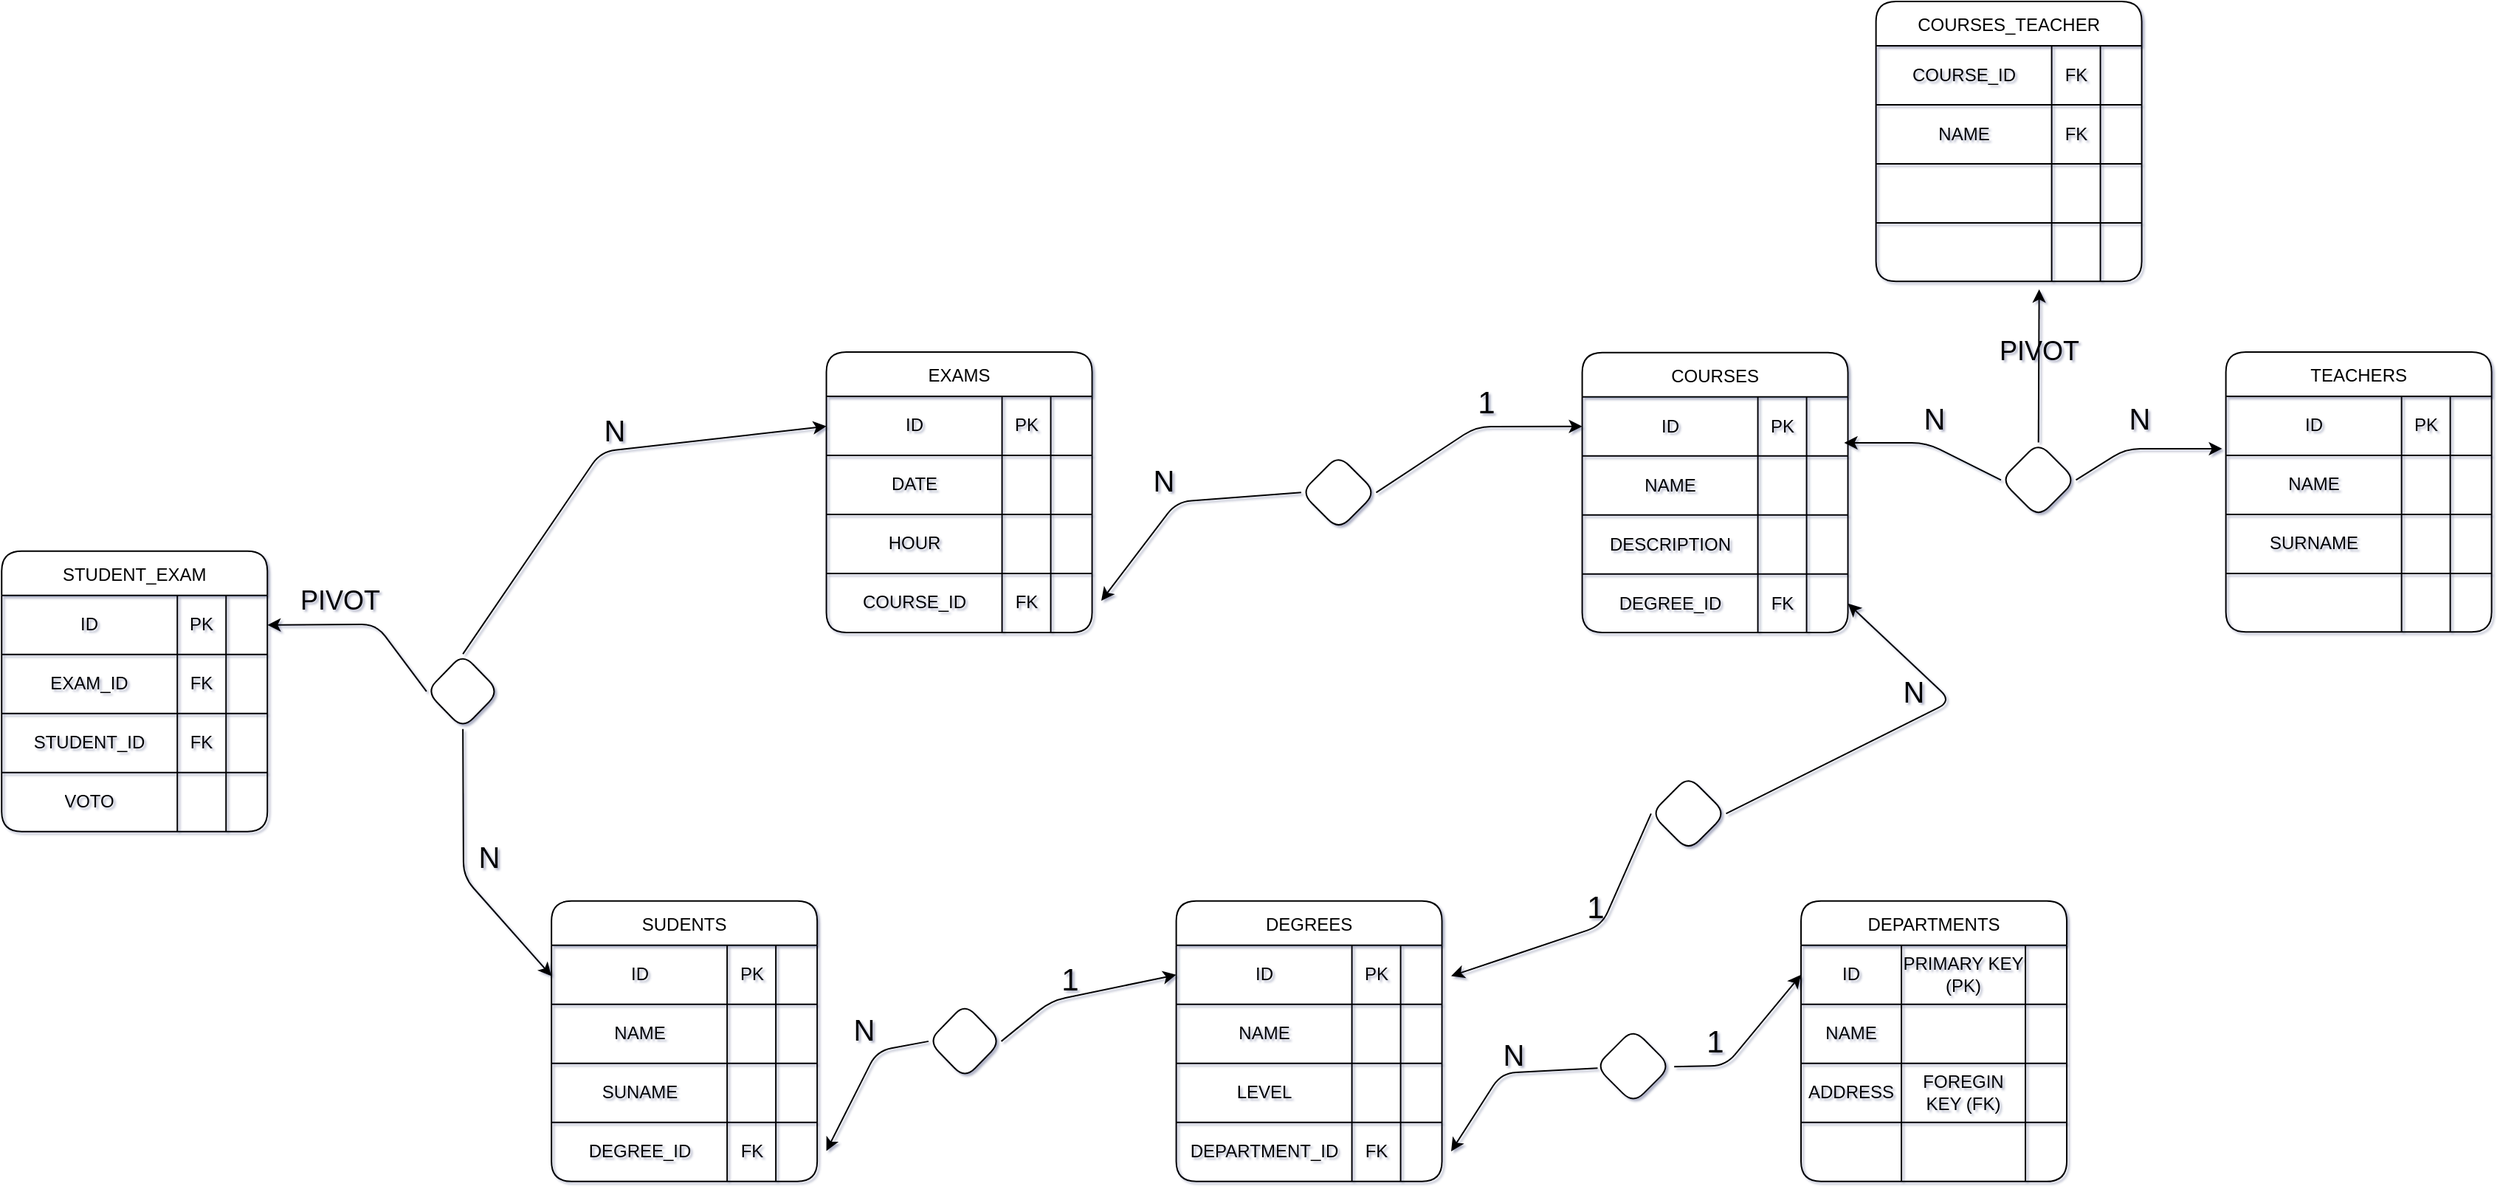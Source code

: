 <mxfile>
    <diagram id="EpVtlYnKT74VE2CtxGzw" name="Page-1">
        <mxGraphModel dx="2097" dy="1429" grid="1" gridSize="16.929" guides="1" tooltips="1" connect="1" arrows="1" fold="1" page="0" pageScale="1" pageWidth="850" pageHeight="1400" background="light-dark(#FFFFFF,#262626)" math="0" shadow="1">
            <root>
                <mxCell id="0"/>
                <mxCell id="1" parent="0"/>
                <mxCell id="SBSoF6bXVTBr57w4kWOO-189" value="DEPARTMENTS" style="shape=table;startSize=30;container=1;collapsible=0;childLayout=tableLayout;strokeColor=light-dark(#000000,#F7F7FF);rounded=1;" parent="1" vertex="1">
                    <mxGeometry x="711.022" y="135.433" width="180" height="190" as="geometry"/>
                </mxCell>
                <mxCell id="SBSoF6bXVTBr57w4kWOO-190" value="" style="shape=tableRow;horizontal=0;startSize=0;swimlaneHead=0;swimlaneBody=0;strokeColor=inherit;top=0;left=0;bottom=0;right=0;collapsible=0;dropTarget=0;fillColor=none;points=[[0,0.5],[1,0.5]];portConstraint=eastwest;rounded=1;" parent="SBSoF6bXVTBr57w4kWOO-189" vertex="1">
                    <mxGeometry y="30" width="180" height="40" as="geometry"/>
                </mxCell>
                <mxCell id="SBSoF6bXVTBr57w4kWOO-191" value="ID" style="shape=partialRectangle;html=1;whiteSpace=wrap;connectable=0;strokeColor=inherit;overflow=hidden;fillColor=none;top=0;left=0;bottom=0;right=0;pointerEvents=1;rounded=1;" parent="SBSoF6bXVTBr57w4kWOO-190" vertex="1">
                    <mxGeometry width="68" height="40" as="geometry">
                        <mxRectangle width="68" height="40" as="alternateBounds"/>
                    </mxGeometry>
                </mxCell>
                <mxCell id="SBSoF6bXVTBr57w4kWOO-192" value="PRIMARY KEY (PK)" style="shape=partialRectangle;html=1;whiteSpace=wrap;connectable=0;strokeColor=inherit;overflow=hidden;fillColor=none;top=0;left=0;bottom=0;right=0;pointerEvents=1;rounded=1;" parent="SBSoF6bXVTBr57w4kWOO-190" vertex="1">
                    <mxGeometry x="68" width="84" height="40" as="geometry">
                        <mxRectangle width="84" height="40" as="alternateBounds"/>
                    </mxGeometry>
                </mxCell>
                <mxCell id="SBSoF6bXVTBr57w4kWOO-193" value="" style="shape=partialRectangle;html=1;whiteSpace=wrap;connectable=0;strokeColor=inherit;overflow=hidden;fillColor=none;top=0;left=0;bottom=0;right=0;pointerEvents=1;rounded=1;" parent="SBSoF6bXVTBr57w4kWOO-190" vertex="1">
                    <mxGeometry x="152" width="28" height="40" as="geometry">
                        <mxRectangle width="28" height="40" as="alternateBounds"/>
                    </mxGeometry>
                </mxCell>
                <mxCell id="SBSoF6bXVTBr57w4kWOO-194" value="" style="shape=tableRow;horizontal=0;startSize=0;swimlaneHead=0;swimlaneBody=0;strokeColor=inherit;top=0;left=0;bottom=0;right=0;collapsible=0;dropTarget=0;fillColor=none;points=[[0,0.5],[1,0.5]];portConstraint=eastwest;rounded=1;" parent="SBSoF6bXVTBr57w4kWOO-189" vertex="1">
                    <mxGeometry y="70" width="180" height="40" as="geometry"/>
                </mxCell>
                <mxCell id="SBSoF6bXVTBr57w4kWOO-195" value="NAME" style="shape=partialRectangle;html=1;whiteSpace=wrap;connectable=0;strokeColor=inherit;overflow=hidden;fillColor=none;top=0;left=0;bottom=0;right=0;pointerEvents=1;rounded=1;" parent="SBSoF6bXVTBr57w4kWOO-194" vertex="1">
                    <mxGeometry width="68" height="40" as="geometry">
                        <mxRectangle width="68" height="40" as="alternateBounds"/>
                    </mxGeometry>
                </mxCell>
                <mxCell id="SBSoF6bXVTBr57w4kWOO-196" value="" style="shape=partialRectangle;html=1;whiteSpace=wrap;connectable=0;strokeColor=inherit;overflow=hidden;fillColor=none;top=0;left=0;bottom=0;right=0;pointerEvents=1;rounded=1;" parent="SBSoF6bXVTBr57w4kWOO-194" vertex="1">
                    <mxGeometry x="68" width="84" height="40" as="geometry">
                        <mxRectangle width="84" height="40" as="alternateBounds"/>
                    </mxGeometry>
                </mxCell>
                <mxCell id="SBSoF6bXVTBr57w4kWOO-197" value="" style="shape=partialRectangle;html=1;whiteSpace=wrap;connectable=0;strokeColor=inherit;overflow=hidden;fillColor=none;top=0;left=0;bottom=0;right=0;pointerEvents=1;rounded=1;" parent="SBSoF6bXVTBr57w4kWOO-194" vertex="1">
                    <mxGeometry x="152" width="28" height="40" as="geometry">
                        <mxRectangle width="28" height="40" as="alternateBounds"/>
                    </mxGeometry>
                </mxCell>
                <mxCell id="SBSoF6bXVTBr57w4kWOO-198" value="" style="shape=tableRow;horizontal=0;startSize=0;swimlaneHead=0;swimlaneBody=0;strokeColor=inherit;top=0;left=0;bottom=0;right=0;collapsible=0;dropTarget=0;fillColor=none;points=[[0,0.5],[1,0.5]];portConstraint=eastwest;rounded=1;" parent="SBSoF6bXVTBr57w4kWOO-189" vertex="1">
                    <mxGeometry y="110" width="180" height="40" as="geometry"/>
                </mxCell>
                <mxCell id="SBSoF6bXVTBr57w4kWOO-199" value="ADDRESS" style="shape=partialRectangle;html=1;whiteSpace=wrap;connectable=0;strokeColor=inherit;overflow=hidden;fillColor=none;top=0;left=0;bottom=0;right=0;pointerEvents=1;rounded=1;" parent="SBSoF6bXVTBr57w4kWOO-198" vertex="1">
                    <mxGeometry width="68" height="40" as="geometry">
                        <mxRectangle width="68" height="40" as="alternateBounds"/>
                    </mxGeometry>
                </mxCell>
                <mxCell id="SBSoF6bXVTBr57w4kWOO-200" value="FOREGIN&lt;div&gt;KEY (FK)&lt;/div&gt;" style="shape=partialRectangle;html=1;whiteSpace=wrap;connectable=0;strokeColor=inherit;overflow=hidden;fillColor=none;top=0;left=0;bottom=0;right=0;pointerEvents=1;rounded=1;" parent="SBSoF6bXVTBr57w4kWOO-198" vertex="1">
                    <mxGeometry x="68" width="84" height="40" as="geometry">
                        <mxRectangle width="84" height="40" as="alternateBounds"/>
                    </mxGeometry>
                </mxCell>
                <mxCell id="SBSoF6bXVTBr57w4kWOO-201" value="" style="shape=partialRectangle;html=1;whiteSpace=wrap;connectable=0;strokeColor=inherit;overflow=hidden;fillColor=none;top=0;left=0;bottom=0;right=0;pointerEvents=1;rounded=1;" parent="SBSoF6bXVTBr57w4kWOO-198" vertex="1">
                    <mxGeometry x="152" width="28" height="40" as="geometry">
                        <mxRectangle width="28" height="40" as="alternateBounds"/>
                    </mxGeometry>
                </mxCell>
                <mxCell id="SBSoF6bXVTBr57w4kWOO-202" value="" style="shape=tableRow;horizontal=0;startSize=0;swimlaneHead=0;swimlaneBody=0;strokeColor=inherit;top=0;left=0;bottom=0;right=0;collapsible=0;dropTarget=0;fillColor=none;points=[[0,0.5],[1,0.5]];portConstraint=eastwest;rounded=1;" parent="SBSoF6bXVTBr57w4kWOO-189" vertex="1">
                    <mxGeometry y="150" width="180" height="40" as="geometry"/>
                </mxCell>
                <mxCell id="SBSoF6bXVTBr57w4kWOO-203" value="" style="shape=partialRectangle;html=1;whiteSpace=wrap;connectable=0;strokeColor=inherit;overflow=hidden;fillColor=none;top=0;left=0;bottom=0;right=0;pointerEvents=1;rounded=1;" parent="SBSoF6bXVTBr57w4kWOO-202" vertex="1">
                    <mxGeometry width="68" height="40" as="geometry">
                        <mxRectangle width="68" height="40" as="alternateBounds"/>
                    </mxGeometry>
                </mxCell>
                <mxCell id="SBSoF6bXVTBr57w4kWOO-204" value="" style="shape=partialRectangle;html=1;whiteSpace=wrap;connectable=0;strokeColor=inherit;overflow=hidden;fillColor=none;top=0;left=0;bottom=0;right=0;pointerEvents=1;rounded=1;" parent="SBSoF6bXVTBr57w4kWOO-202" vertex="1">
                    <mxGeometry x="68" width="84" height="40" as="geometry">
                        <mxRectangle width="84" height="40" as="alternateBounds"/>
                    </mxGeometry>
                </mxCell>
                <mxCell id="SBSoF6bXVTBr57w4kWOO-205" value="" style="shape=partialRectangle;html=1;whiteSpace=wrap;connectable=0;strokeColor=inherit;overflow=hidden;fillColor=none;top=0;left=0;bottom=0;right=0;pointerEvents=1;rounded=1;" parent="SBSoF6bXVTBr57w4kWOO-202" vertex="1">
                    <mxGeometry x="152" width="28" height="40" as="geometry">
                        <mxRectangle width="28" height="40" as="alternateBounds"/>
                    </mxGeometry>
                </mxCell>
                <mxCell id="SBSoF6bXVTBr57w4kWOO-153" style="edgeStyle=none;html=1;entryX=0;entryY=0.5;entryDx=0;entryDy=0;" parent="1" source="SBSoF6bXVTBr57w4kWOO-155" edge="1">
                    <mxGeometry relative="1" as="geometry">
                        <mxPoint x="711.02" y="185.43" as="targetPoint"/>
                        <Array as="points">
                            <mxPoint x="626" y="247"/>
                            <mxPoint x="660" y="247"/>
                        </Array>
                    </mxGeometry>
                </mxCell>
                <mxCell id="SBSoF6bXVTBr57w4kWOO-152" value="" style="rhombus;whiteSpace=wrap;html=1;rounded=1;" parent="1" vertex="1">
                    <mxGeometry x="572" y="221.97" width="50.79" height="50.79" as="geometry"/>
                </mxCell>
                <mxCell id="SBSoF6bXVTBr57w4kWOO-154" style="edgeStyle=none;html=1;" parent="1" source="SBSoF6bXVTBr57w4kWOO-152" edge="1">
                    <mxGeometry relative="1" as="geometry">
                        <mxPoint x="474" y="305" as="targetPoint"/>
                        <Array as="points">
                            <mxPoint x="508" y="252"/>
                        </Array>
                    </mxGeometry>
                </mxCell>
                <mxCell id="SBSoF6bXVTBr57w4kWOO-155" value="&lt;font style=&quot;font-size: 21px;&quot;&gt;1&lt;/font&gt;" style="text;align=center;html=1;verticalAlign=middle;whiteSpace=wrap;rounded=1;fontColor=light-dark(#000000,#FFFFFF);fontSize=23;" parent="1" vertex="1">
                    <mxGeometry x="622.79" y="213.29" width="60" height="34.28" as="geometry"/>
                </mxCell>
                <mxCell id="SBSoF6bXVTBr57w4kWOO-224" value="DEGREES" style="shape=table;startSize=30;container=1;collapsible=0;childLayout=tableLayout;strokeColor=light-dark(#000000,#F7F7FF);rounded=1;" parent="1" vertex="1">
                    <mxGeometry x="287.791" y="135.432" width="180" height="190" as="geometry"/>
                </mxCell>
                <mxCell id="SBSoF6bXVTBr57w4kWOO-225" value="" style="shape=tableRow;horizontal=0;startSize=0;swimlaneHead=0;swimlaneBody=0;strokeColor=inherit;top=0;left=0;bottom=0;right=0;collapsible=0;dropTarget=0;fillColor=none;points=[[0,0.5],[1,0.5]];portConstraint=eastwest;rounded=1;" parent="SBSoF6bXVTBr57w4kWOO-224" vertex="1">
                    <mxGeometry y="30" width="180" height="40" as="geometry"/>
                </mxCell>
                <mxCell id="SBSoF6bXVTBr57w4kWOO-226" value="ID" style="shape=partialRectangle;html=1;whiteSpace=wrap;connectable=0;strokeColor=inherit;overflow=hidden;fillColor=none;top=0;left=0;bottom=0;right=0;pointerEvents=1;rounded=1;" parent="SBSoF6bXVTBr57w4kWOO-225" vertex="1">
                    <mxGeometry width="119" height="40" as="geometry">
                        <mxRectangle width="119" height="40" as="alternateBounds"/>
                    </mxGeometry>
                </mxCell>
                <mxCell id="SBSoF6bXVTBr57w4kWOO-227" value="PK" style="shape=partialRectangle;html=1;whiteSpace=wrap;connectable=0;strokeColor=inherit;overflow=hidden;fillColor=none;top=0;left=0;bottom=0;right=0;pointerEvents=1;rounded=1;" parent="SBSoF6bXVTBr57w4kWOO-225" vertex="1">
                    <mxGeometry x="119" width="33" height="40" as="geometry">
                        <mxRectangle width="33" height="40" as="alternateBounds"/>
                    </mxGeometry>
                </mxCell>
                <mxCell id="SBSoF6bXVTBr57w4kWOO-228" value="" style="shape=partialRectangle;html=1;whiteSpace=wrap;connectable=0;strokeColor=inherit;overflow=hidden;fillColor=none;top=0;left=0;bottom=0;right=0;pointerEvents=1;rounded=1;" parent="SBSoF6bXVTBr57w4kWOO-225" vertex="1">
                    <mxGeometry x="152" width="28" height="40" as="geometry">
                        <mxRectangle width="28" height="40" as="alternateBounds"/>
                    </mxGeometry>
                </mxCell>
                <mxCell id="SBSoF6bXVTBr57w4kWOO-229" value="" style="shape=tableRow;horizontal=0;startSize=0;swimlaneHead=0;swimlaneBody=0;strokeColor=inherit;top=0;left=0;bottom=0;right=0;collapsible=0;dropTarget=0;fillColor=none;points=[[0,0.5],[1,0.5]];portConstraint=eastwest;rounded=1;" parent="SBSoF6bXVTBr57w4kWOO-224" vertex="1">
                    <mxGeometry y="70" width="180" height="40" as="geometry"/>
                </mxCell>
                <mxCell id="SBSoF6bXVTBr57w4kWOO-230" value="NAME" style="shape=partialRectangle;html=1;whiteSpace=wrap;connectable=0;strokeColor=inherit;overflow=hidden;fillColor=none;top=0;left=0;bottom=0;right=0;pointerEvents=1;rounded=1;" parent="SBSoF6bXVTBr57w4kWOO-229" vertex="1">
                    <mxGeometry width="119" height="40" as="geometry">
                        <mxRectangle width="119" height="40" as="alternateBounds"/>
                    </mxGeometry>
                </mxCell>
                <mxCell id="SBSoF6bXVTBr57w4kWOO-231" value="" style="shape=partialRectangle;html=1;whiteSpace=wrap;connectable=0;strokeColor=inherit;overflow=hidden;fillColor=none;top=0;left=0;bottom=0;right=0;pointerEvents=1;rounded=1;" parent="SBSoF6bXVTBr57w4kWOO-229" vertex="1">
                    <mxGeometry x="119" width="33" height="40" as="geometry">
                        <mxRectangle width="33" height="40" as="alternateBounds"/>
                    </mxGeometry>
                </mxCell>
                <mxCell id="SBSoF6bXVTBr57w4kWOO-232" value="" style="shape=partialRectangle;html=1;whiteSpace=wrap;connectable=0;strokeColor=inherit;overflow=hidden;fillColor=none;top=0;left=0;bottom=0;right=0;pointerEvents=1;rounded=1;" parent="SBSoF6bXVTBr57w4kWOO-229" vertex="1">
                    <mxGeometry x="152" width="28" height="40" as="geometry">
                        <mxRectangle width="28" height="40" as="alternateBounds"/>
                    </mxGeometry>
                </mxCell>
                <mxCell id="SBSoF6bXVTBr57w4kWOO-233" value="" style="shape=tableRow;horizontal=0;startSize=0;swimlaneHead=0;swimlaneBody=0;strokeColor=inherit;top=0;left=0;bottom=0;right=0;collapsible=0;dropTarget=0;fillColor=none;points=[[0,0.5],[1,0.5]];portConstraint=eastwest;rounded=1;" parent="SBSoF6bXVTBr57w4kWOO-224" vertex="1">
                    <mxGeometry y="110" width="180" height="40" as="geometry"/>
                </mxCell>
                <mxCell id="SBSoF6bXVTBr57w4kWOO-234" value="LEVEL" style="shape=partialRectangle;html=1;whiteSpace=wrap;connectable=0;strokeColor=inherit;overflow=hidden;fillColor=none;top=0;left=0;bottom=0;right=0;pointerEvents=1;rounded=1;" parent="SBSoF6bXVTBr57w4kWOO-233" vertex="1">
                    <mxGeometry width="119" height="40" as="geometry">
                        <mxRectangle width="119" height="40" as="alternateBounds"/>
                    </mxGeometry>
                </mxCell>
                <mxCell id="SBSoF6bXVTBr57w4kWOO-235" value="" style="shape=partialRectangle;html=1;whiteSpace=wrap;connectable=0;strokeColor=inherit;overflow=hidden;fillColor=none;top=0;left=0;bottom=0;right=0;pointerEvents=1;rounded=1;" parent="SBSoF6bXVTBr57w4kWOO-233" vertex="1">
                    <mxGeometry x="119" width="33" height="40" as="geometry">
                        <mxRectangle width="33" height="40" as="alternateBounds"/>
                    </mxGeometry>
                </mxCell>
                <mxCell id="SBSoF6bXVTBr57w4kWOO-236" value="" style="shape=partialRectangle;html=1;whiteSpace=wrap;connectable=0;strokeColor=inherit;overflow=hidden;fillColor=none;top=0;left=0;bottom=0;right=0;pointerEvents=1;rounded=1;" parent="SBSoF6bXVTBr57w4kWOO-233" vertex="1">
                    <mxGeometry x="152" width="28" height="40" as="geometry">
                        <mxRectangle width="28" height="40" as="alternateBounds"/>
                    </mxGeometry>
                </mxCell>
                <mxCell id="SBSoF6bXVTBr57w4kWOO-237" value="" style="shape=tableRow;horizontal=0;startSize=0;swimlaneHead=0;swimlaneBody=0;strokeColor=inherit;top=0;left=0;bottom=0;right=0;collapsible=0;dropTarget=0;fillColor=none;points=[[0,0.5],[1,0.5]];portConstraint=eastwest;rounded=1;" parent="SBSoF6bXVTBr57w4kWOO-224" vertex="1">
                    <mxGeometry y="150" width="180" height="40" as="geometry"/>
                </mxCell>
                <mxCell id="SBSoF6bXVTBr57w4kWOO-238" value="DEPARTMENT_ID" style="shape=partialRectangle;html=1;whiteSpace=wrap;connectable=0;strokeColor=inherit;overflow=hidden;fillColor=none;top=0;left=0;bottom=0;right=0;pointerEvents=1;rounded=1;" parent="SBSoF6bXVTBr57w4kWOO-237" vertex="1">
                    <mxGeometry width="119" height="40" as="geometry">
                        <mxRectangle width="119" height="40" as="alternateBounds"/>
                    </mxGeometry>
                </mxCell>
                <mxCell id="SBSoF6bXVTBr57w4kWOO-239" value="FK" style="shape=partialRectangle;html=1;whiteSpace=wrap;connectable=0;strokeColor=inherit;overflow=hidden;fillColor=none;top=0;left=0;bottom=0;right=0;pointerEvents=1;rounded=1;" parent="SBSoF6bXVTBr57w4kWOO-237" vertex="1">
                    <mxGeometry x="119" width="33" height="40" as="geometry">
                        <mxRectangle width="33" height="40" as="alternateBounds"/>
                    </mxGeometry>
                </mxCell>
                <mxCell id="SBSoF6bXVTBr57w4kWOO-240" value="" style="shape=partialRectangle;html=1;whiteSpace=wrap;connectable=0;strokeColor=inherit;overflow=hidden;fillColor=none;top=0;left=0;bottom=0;right=0;pointerEvents=1;rounded=1;" parent="SBSoF6bXVTBr57w4kWOO-237" vertex="1">
                    <mxGeometry x="152" width="28" height="40" as="geometry">
                        <mxRectangle width="28" height="40" as="alternateBounds"/>
                    </mxGeometry>
                </mxCell>
                <mxCell id="SBSoF6bXVTBr57w4kWOO-241" value="&lt;font style=&quot;font-size: 20px;&quot;&gt;N&lt;/font&gt;" style="text;html=1;align=center;verticalAlign=middle;resizable=0;points=[];autosize=1;strokeColor=none;fillColor=none;rounded=1;" parent="1" vertex="1">
                    <mxGeometry x="490.943" y="221.968" width="50.787" height="33.858" as="geometry"/>
                </mxCell>
                <mxCell id="SBSoF6bXVTBr57w4kWOO-262" style="edgeStyle=none;html=1;exitX=1;exitY=0.5;exitDx=0;exitDy=0;entryX=0;entryY=0.5;entryDx=0;entryDy=0;" parent="1" source="SBSoF6bXVTBr57w4kWOO-243" target="SBSoF6bXVTBr57w4kWOO-225" edge="1">
                    <mxGeometry relative="1" as="geometry">
                        <Array as="points">
                            <mxPoint x="203" y="203"/>
                        </Array>
                    </mxGeometry>
                </mxCell>
                <mxCell id="SBSoF6bXVTBr57w4kWOO-263" style="edgeStyle=none;html=1;exitX=0;exitY=0.5;exitDx=0;exitDy=0;" parent="1" source="SBSoF6bXVTBr57w4kWOO-243" edge="1">
                    <mxGeometry relative="1" as="geometry">
                        <mxPoint x="50.787" y="304.724" as="targetPoint"/>
                        <Array as="points">
                            <mxPoint x="85" y="237"/>
                        </Array>
                    </mxGeometry>
                </mxCell>
                <mxCell id="SBSoF6bXVTBr57w4kWOO-243" value="" style="rhombus;whiteSpace=wrap;html=1;rounded=1;" parent="1" vertex="1">
                    <mxGeometry x="120" y="205.04" width="49.29" height="50.79" as="geometry"/>
                </mxCell>
                <mxCell id="SBSoF6bXVTBr57w4kWOO-244" value="SUDENTS" style="shape=table;startSize=30;container=1;collapsible=0;childLayout=tableLayout;strokeColor=light-dark(#000000,#F7F7FF);rounded=1;" parent="1" vertex="1">
                    <mxGeometry x="-135.43" y="135.431" width="180" height="190" as="geometry"/>
                </mxCell>
                <mxCell id="SBSoF6bXVTBr57w4kWOO-245" value="" style="shape=tableRow;horizontal=0;startSize=0;swimlaneHead=0;swimlaneBody=0;strokeColor=inherit;top=0;left=0;bottom=0;right=0;collapsible=0;dropTarget=0;fillColor=none;points=[[0,0.5],[1,0.5]];portConstraint=eastwest;rounded=1;" parent="SBSoF6bXVTBr57w4kWOO-244" vertex="1">
                    <mxGeometry y="30" width="180" height="40" as="geometry"/>
                </mxCell>
                <mxCell id="SBSoF6bXVTBr57w4kWOO-246" value="ID" style="shape=partialRectangle;html=1;whiteSpace=wrap;connectable=0;strokeColor=inherit;overflow=hidden;fillColor=none;top=0;left=0;bottom=0;right=0;pointerEvents=1;rounded=1;" parent="SBSoF6bXVTBr57w4kWOO-245" vertex="1">
                    <mxGeometry width="119" height="40" as="geometry">
                        <mxRectangle width="119" height="40" as="alternateBounds"/>
                    </mxGeometry>
                </mxCell>
                <mxCell id="SBSoF6bXVTBr57w4kWOO-247" value="PK" style="shape=partialRectangle;html=1;whiteSpace=wrap;connectable=0;strokeColor=inherit;overflow=hidden;fillColor=none;top=0;left=0;bottom=0;right=0;pointerEvents=1;rounded=1;" parent="SBSoF6bXVTBr57w4kWOO-245" vertex="1">
                    <mxGeometry x="119" width="33" height="40" as="geometry">
                        <mxRectangle width="33" height="40" as="alternateBounds"/>
                    </mxGeometry>
                </mxCell>
                <mxCell id="SBSoF6bXVTBr57w4kWOO-248" value="" style="shape=partialRectangle;html=1;whiteSpace=wrap;connectable=0;strokeColor=inherit;overflow=hidden;fillColor=none;top=0;left=0;bottom=0;right=0;pointerEvents=1;rounded=1;" parent="SBSoF6bXVTBr57w4kWOO-245" vertex="1">
                    <mxGeometry x="152" width="28" height="40" as="geometry">
                        <mxRectangle width="28" height="40" as="alternateBounds"/>
                    </mxGeometry>
                </mxCell>
                <mxCell id="SBSoF6bXVTBr57w4kWOO-249" value="" style="shape=tableRow;horizontal=0;startSize=0;swimlaneHead=0;swimlaneBody=0;strokeColor=inherit;top=0;left=0;bottom=0;right=0;collapsible=0;dropTarget=0;fillColor=none;points=[[0,0.5],[1,0.5]];portConstraint=eastwest;rounded=1;" parent="SBSoF6bXVTBr57w4kWOO-244" vertex="1">
                    <mxGeometry y="70" width="180" height="40" as="geometry"/>
                </mxCell>
                <mxCell id="SBSoF6bXVTBr57w4kWOO-250" value="NAME" style="shape=partialRectangle;html=1;whiteSpace=wrap;connectable=0;strokeColor=inherit;overflow=hidden;fillColor=none;top=0;left=0;bottom=0;right=0;pointerEvents=1;rounded=1;" parent="SBSoF6bXVTBr57w4kWOO-249" vertex="1">
                    <mxGeometry width="119" height="40" as="geometry">
                        <mxRectangle width="119" height="40" as="alternateBounds"/>
                    </mxGeometry>
                </mxCell>
                <mxCell id="SBSoF6bXVTBr57w4kWOO-251" value="" style="shape=partialRectangle;html=1;whiteSpace=wrap;connectable=0;strokeColor=inherit;overflow=hidden;fillColor=none;top=0;left=0;bottom=0;right=0;pointerEvents=1;rounded=1;" parent="SBSoF6bXVTBr57w4kWOO-249" vertex="1">
                    <mxGeometry x="119" width="33" height="40" as="geometry">
                        <mxRectangle width="33" height="40" as="alternateBounds"/>
                    </mxGeometry>
                </mxCell>
                <mxCell id="SBSoF6bXVTBr57w4kWOO-252" value="" style="shape=partialRectangle;html=1;whiteSpace=wrap;connectable=0;strokeColor=inherit;overflow=hidden;fillColor=none;top=0;left=0;bottom=0;right=0;pointerEvents=1;rounded=1;" parent="SBSoF6bXVTBr57w4kWOO-249" vertex="1">
                    <mxGeometry x="152" width="28" height="40" as="geometry">
                        <mxRectangle width="28" height="40" as="alternateBounds"/>
                    </mxGeometry>
                </mxCell>
                <mxCell id="SBSoF6bXVTBr57w4kWOO-253" value="" style="shape=tableRow;horizontal=0;startSize=0;swimlaneHead=0;swimlaneBody=0;strokeColor=inherit;top=0;left=0;bottom=0;right=0;collapsible=0;dropTarget=0;fillColor=none;points=[[0,0.5],[1,0.5]];portConstraint=eastwest;rounded=1;" parent="SBSoF6bXVTBr57w4kWOO-244" vertex="1">
                    <mxGeometry y="110" width="180" height="40" as="geometry"/>
                </mxCell>
                <mxCell id="SBSoF6bXVTBr57w4kWOO-254" value="SUNAME" style="shape=partialRectangle;html=1;whiteSpace=wrap;connectable=0;strokeColor=inherit;overflow=hidden;fillColor=none;top=0;left=0;bottom=0;right=0;pointerEvents=1;rounded=1;" parent="SBSoF6bXVTBr57w4kWOO-253" vertex="1">
                    <mxGeometry width="119" height="40" as="geometry">
                        <mxRectangle width="119" height="40" as="alternateBounds"/>
                    </mxGeometry>
                </mxCell>
                <mxCell id="SBSoF6bXVTBr57w4kWOO-255" value="" style="shape=partialRectangle;html=1;whiteSpace=wrap;connectable=0;strokeColor=inherit;overflow=hidden;fillColor=none;top=0;left=0;bottom=0;right=0;pointerEvents=1;rounded=1;" parent="SBSoF6bXVTBr57w4kWOO-253" vertex="1">
                    <mxGeometry x="119" width="33" height="40" as="geometry">
                        <mxRectangle width="33" height="40" as="alternateBounds"/>
                    </mxGeometry>
                </mxCell>
                <mxCell id="SBSoF6bXVTBr57w4kWOO-256" value="" style="shape=partialRectangle;html=1;whiteSpace=wrap;connectable=0;strokeColor=inherit;overflow=hidden;fillColor=none;top=0;left=0;bottom=0;right=0;pointerEvents=1;rounded=1;" parent="SBSoF6bXVTBr57w4kWOO-253" vertex="1">
                    <mxGeometry x="152" width="28" height="40" as="geometry">
                        <mxRectangle width="28" height="40" as="alternateBounds"/>
                    </mxGeometry>
                </mxCell>
                <mxCell id="SBSoF6bXVTBr57w4kWOO-257" value="" style="shape=tableRow;horizontal=0;startSize=0;swimlaneHead=0;swimlaneBody=0;strokeColor=inherit;top=0;left=0;bottom=0;right=0;collapsible=0;dropTarget=0;fillColor=none;points=[[0,0.5],[1,0.5]];portConstraint=eastwest;rounded=1;" parent="SBSoF6bXVTBr57w4kWOO-244" vertex="1">
                    <mxGeometry y="150" width="180" height="40" as="geometry"/>
                </mxCell>
                <mxCell id="SBSoF6bXVTBr57w4kWOO-258" value="DEGREE_ID" style="shape=partialRectangle;html=1;whiteSpace=wrap;connectable=0;strokeColor=inherit;overflow=hidden;fillColor=none;top=0;left=0;bottom=0;right=0;pointerEvents=1;rounded=1;" parent="SBSoF6bXVTBr57w4kWOO-257" vertex="1">
                    <mxGeometry width="119" height="40" as="geometry">
                        <mxRectangle width="119" height="40" as="alternateBounds"/>
                    </mxGeometry>
                </mxCell>
                <mxCell id="SBSoF6bXVTBr57w4kWOO-259" value="FK" style="shape=partialRectangle;html=1;whiteSpace=wrap;connectable=0;strokeColor=inherit;overflow=hidden;fillColor=none;top=0;left=0;bottom=0;right=0;pointerEvents=1;rounded=1;" parent="SBSoF6bXVTBr57w4kWOO-257" vertex="1">
                    <mxGeometry x="119" width="33" height="40" as="geometry">
                        <mxRectangle width="33" height="40" as="alternateBounds"/>
                    </mxGeometry>
                </mxCell>
                <mxCell id="SBSoF6bXVTBr57w4kWOO-260" value="" style="shape=partialRectangle;html=1;whiteSpace=wrap;connectable=0;strokeColor=inherit;overflow=hidden;fillColor=none;top=0;left=0;bottom=0;right=0;pointerEvents=1;rounded=1;" parent="SBSoF6bXVTBr57w4kWOO-257" vertex="1">
                    <mxGeometry x="152" width="28" height="40" as="geometry">
                        <mxRectangle width="28" height="40" as="alternateBounds"/>
                    </mxGeometry>
                </mxCell>
                <mxCell id="SBSoF6bXVTBr57w4kWOO-267" value="&lt;font style=&quot;font-size: 20px;&quot;&gt;N&lt;/font&gt;" style="text;html=1;align=center;verticalAlign=middle;resizable=0;points=[];autosize=1;strokeColor=none;fillColor=none;rounded=1;" parent="1" vertex="1">
                    <mxGeometry x="50.792" y="205.037" width="50.787" height="33.858" as="geometry"/>
                </mxCell>
                <mxCell id="SBSoF6bXVTBr57w4kWOO-268" value="STUDENT_EXAM" style="shape=table;startSize=30;container=1;collapsible=0;childLayout=tableLayout;strokeColor=light-dark(#000000,#F7F7FF);rounded=1;" parent="1" vertex="1">
                    <mxGeometry x="-507.871" y="-101.57" width="180" height="190" as="geometry"/>
                </mxCell>
                <mxCell id="SBSoF6bXVTBr57w4kWOO-269" value="" style="shape=tableRow;horizontal=0;startSize=0;swimlaneHead=0;swimlaneBody=0;strokeColor=inherit;top=0;left=0;bottom=0;right=0;collapsible=0;dropTarget=0;fillColor=none;points=[[0,0.5],[1,0.5]];portConstraint=eastwest;rounded=1;" parent="SBSoF6bXVTBr57w4kWOO-268" vertex="1">
                    <mxGeometry y="30" width="180" height="40" as="geometry"/>
                </mxCell>
                <mxCell id="SBSoF6bXVTBr57w4kWOO-270" value="ID" style="shape=partialRectangle;html=1;whiteSpace=wrap;connectable=0;strokeColor=inherit;overflow=hidden;fillColor=none;top=0;left=0;bottom=0;right=0;pointerEvents=1;rounded=1;" parent="SBSoF6bXVTBr57w4kWOO-269" vertex="1">
                    <mxGeometry width="119" height="40" as="geometry">
                        <mxRectangle width="119" height="40" as="alternateBounds"/>
                    </mxGeometry>
                </mxCell>
                <mxCell id="SBSoF6bXVTBr57w4kWOO-271" value="PK" style="shape=partialRectangle;html=1;whiteSpace=wrap;connectable=0;strokeColor=inherit;overflow=hidden;fillColor=none;top=0;left=0;bottom=0;right=0;pointerEvents=1;rounded=1;" parent="SBSoF6bXVTBr57w4kWOO-269" vertex="1">
                    <mxGeometry x="119" width="33" height="40" as="geometry">
                        <mxRectangle width="33" height="40" as="alternateBounds"/>
                    </mxGeometry>
                </mxCell>
                <mxCell id="SBSoF6bXVTBr57w4kWOO-272" value="" style="shape=partialRectangle;html=1;whiteSpace=wrap;connectable=0;strokeColor=inherit;overflow=hidden;fillColor=none;top=0;left=0;bottom=0;right=0;pointerEvents=1;rounded=1;" parent="SBSoF6bXVTBr57w4kWOO-269" vertex="1">
                    <mxGeometry x="152" width="28" height="40" as="geometry">
                        <mxRectangle width="28" height="40" as="alternateBounds"/>
                    </mxGeometry>
                </mxCell>
                <mxCell id="SBSoF6bXVTBr57w4kWOO-273" value="" style="shape=tableRow;horizontal=0;startSize=0;swimlaneHead=0;swimlaneBody=0;strokeColor=inherit;top=0;left=0;bottom=0;right=0;collapsible=0;dropTarget=0;fillColor=none;points=[[0,0.5],[1,0.5]];portConstraint=eastwest;rounded=1;" parent="SBSoF6bXVTBr57w4kWOO-268" vertex="1">
                    <mxGeometry y="70" width="180" height="40" as="geometry"/>
                </mxCell>
                <mxCell id="SBSoF6bXVTBr57w4kWOO-274" value="EXAM_ID" style="shape=partialRectangle;html=1;whiteSpace=wrap;connectable=0;strokeColor=inherit;overflow=hidden;fillColor=none;top=0;left=0;bottom=0;right=0;pointerEvents=1;rounded=1;" parent="SBSoF6bXVTBr57w4kWOO-273" vertex="1">
                    <mxGeometry width="119" height="40" as="geometry">
                        <mxRectangle width="119" height="40" as="alternateBounds"/>
                    </mxGeometry>
                </mxCell>
                <mxCell id="SBSoF6bXVTBr57w4kWOO-275" value="FK" style="shape=partialRectangle;html=1;whiteSpace=wrap;connectable=0;strokeColor=inherit;overflow=hidden;fillColor=none;top=0;left=0;bottom=0;right=0;pointerEvents=1;rounded=1;" parent="SBSoF6bXVTBr57w4kWOO-273" vertex="1">
                    <mxGeometry x="119" width="33" height="40" as="geometry">
                        <mxRectangle width="33" height="40" as="alternateBounds"/>
                    </mxGeometry>
                </mxCell>
                <mxCell id="SBSoF6bXVTBr57w4kWOO-276" value="" style="shape=partialRectangle;html=1;whiteSpace=wrap;connectable=0;strokeColor=inherit;overflow=hidden;fillColor=none;top=0;left=0;bottom=0;right=0;pointerEvents=1;rounded=1;" parent="SBSoF6bXVTBr57w4kWOO-273" vertex="1">
                    <mxGeometry x="152" width="28" height="40" as="geometry">
                        <mxRectangle width="28" height="40" as="alternateBounds"/>
                    </mxGeometry>
                </mxCell>
                <mxCell id="SBSoF6bXVTBr57w4kWOO-277" value="" style="shape=tableRow;horizontal=0;startSize=0;swimlaneHead=0;swimlaneBody=0;strokeColor=inherit;top=0;left=0;bottom=0;right=0;collapsible=0;dropTarget=0;fillColor=none;points=[[0,0.5],[1,0.5]];portConstraint=eastwest;rounded=1;" parent="SBSoF6bXVTBr57w4kWOO-268" vertex="1">
                    <mxGeometry y="110" width="180" height="40" as="geometry"/>
                </mxCell>
                <mxCell id="SBSoF6bXVTBr57w4kWOO-278" value="STUDENT_ID" style="shape=partialRectangle;html=1;whiteSpace=wrap;connectable=0;strokeColor=inherit;overflow=hidden;fillColor=none;top=0;left=0;bottom=0;right=0;pointerEvents=1;rounded=1;" parent="SBSoF6bXVTBr57w4kWOO-277" vertex="1">
                    <mxGeometry width="119" height="40" as="geometry">
                        <mxRectangle width="119" height="40" as="alternateBounds"/>
                    </mxGeometry>
                </mxCell>
                <mxCell id="SBSoF6bXVTBr57w4kWOO-279" value="FK" style="shape=partialRectangle;html=1;whiteSpace=wrap;connectable=0;strokeColor=inherit;overflow=hidden;fillColor=none;top=0;left=0;bottom=0;right=0;pointerEvents=1;rounded=1;" parent="SBSoF6bXVTBr57w4kWOO-277" vertex="1">
                    <mxGeometry x="119" width="33" height="40" as="geometry">
                        <mxRectangle width="33" height="40" as="alternateBounds"/>
                    </mxGeometry>
                </mxCell>
                <mxCell id="SBSoF6bXVTBr57w4kWOO-280" value="" style="shape=partialRectangle;html=1;whiteSpace=wrap;connectable=0;strokeColor=inherit;overflow=hidden;fillColor=none;top=0;left=0;bottom=0;right=0;pointerEvents=1;rounded=1;" parent="SBSoF6bXVTBr57w4kWOO-277" vertex="1">
                    <mxGeometry x="152" width="28" height="40" as="geometry">
                        <mxRectangle width="28" height="40" as="alternateBounds"/>
                    </mxGeometry>
                </mxCell>
                <mxCell id="SBSoF6bXVTBr57w4kWOO-281" value="" style="shape=tableRow;horizontal=0;startSize=0;swimlaneHead=0;swimlaneBody=0;strokeColor=inherit;top=0;left=0;bottom=0;right=0;collapsible=0;dropTarget=0;fillColor=none;points=[[0,0.5],[1,0.5]];portConstraint=eastwest;rounded=1;" parent="SBSoF6bXVTBr57w4kWOO-268" vertex="1">
                    <mxGeometry y="150" width="180" height="40" as="geometry"/>
                </mxCell>
                <mxCell id="SBSoF6bXVTBr57w4kWOO-282" value="VOTO" style="shape=partialRectangle;html=1;whiteSpace=wrap;connectable=0;strokeColor=inherit;overflow=hidden;fillColor=none;top=0;left=0;bottom=0;right=0;pointerEvents=1;rounded=1;" parent="SBSoF6bXVTBr57w4kWOO-281" vertex="1">
                    <mxGeometry width="119" height="40" as="geometry">
                        <mxRectangle width="119" height="40" as="alternateBounds"/>
                    </mxGeometry>
                </mxCell>
                <mxCell id="SBSoF6bXVTBr57w4kWOO-283" value="" style="shape=partialRectangle;html=1;whiteSpace=wrap;connectable=0;strokeColor=inherit;overflow=hidden;fillColor=none;top=0;left=0;bottom=0;right=0;pointerEvents=1;rounded=1;" parent="SBSoF6bXVTBr57w4kWOO-281" vertex="1">
                    <mxGeometry x="119" width="33" height="40" as="geometry">
                        <mxRectangle width="33" height="40" as="alternateBounds"/>
                    </mxGeometry>
                </mxCell>
                <mxCell id="SBSoF6bXVTBr57w4kWOO-284" value="" style="shape=partialRectangle;html=1;whiteSpace=wrap;connectable=0;strokeColor=inherit;overflow=hidden;fillColor=none;top=0;left=0;bottom=0;right=0;pointerEvents=1;rounded=1;" parent="SBSoF6bXVTBr57w4kWOO-281" vertex="1">
                    <mxGeometry x="152" width="28" height="40" as="geometry">
                        <mxRectangle width="28" height="40" as="alternateBounds"/>
                    </mxGeometry>
                </mxCell>
                <mxCell id="SBSoF6bXVTBr57w4kWOO-286" style="edgeStyle=none;html=1;exitX=0.5;exitY=1;exitDx=0;exitDy=0;" parent="1" source="SBSoF6bXVTBr57w4kWOO-285" edge="1">
                    <mxGeometry relative="1" as="geometry">
                        <mxPoint x="-135.433" y="186.22" as="targetPoint"/>
                        <Array as="points">
                            <mxPoint x="-195" y="119"/>
                        </Array>
                    </mxGeometry>
                </mxCell>
                <mxCell id="SBSoF6bXVTBr57w4kWOO-287" style="edgeStyle=none;html=1;exitX=0;exitY=0.5;exitDx=0;exitDy=0;entryX=1;entryY=0.5;entryDx=0;entryDy=0;" parent="1" source="SBSoF6bXVTBr57w4kWOO-285" target="SBSoF6bXVTBr57w4kWOO-269" edge="1">
                    <mxGeometry relative="1" as="geometry">
                        <Array as="points">
                            <mxPoint x="-254" y="-52"/>
                        </Array>
                    </mxGeometry>
                </mxCell>
                <mxCell id="SBSoF6bXVTBr57w4kWOO-288" style="edgeStyle=none;html=1;exitX=0.5;exitY=0;exitDx=0;exitDy=0;" parent="1" source="SBSoF6bXVTBr57w4kWOO-285" edge="1">
                    <mxGeometry relative="1" as="geometry">
                        <mxPoint x="50.787" y="-186.22" as="targetPoint"/>
                        <Array as="points">
                            <mxPoint x="-102" y="-169"/>
                        </Array>
                    </mxGeometry>
                </mxCell>
                <mxCell id="SBSoF6bXVTBr57w4kWOO-285" value="" style="rhombus;whiteSpace=wrap;html=1;rounded=1;" parent="1" vertex="1">
                    <mxGeometry x="-220.081" y="-31.961" width="49.29" height="50.79" as="geometry"/>
                </mxCell>
                <mxCell id="SBSoF6bXVTBr57w4kWOO-289" value="EXAMS" style="shape=table;startSize=30;container=1;collapsible=0;childLayout=tableLayout;strokeColor=light-dark(#000000,#F7F7FF);rounded=1;" parent="1" vertex="1">
                    <mxGeometry x="50.788" y="-236.531" width="180" height="190" as="geometry"/>
                </mxCell>
                <mxCell id="SBSoF6bXVTBr57w4kWOO-290" value="" style="shape=tableRow;horizontal=0;startSize=0;swimlaneHead=0;swimlaneBody=0;strokeColor=inherit;top=0;left=0;bottom=0;right=0;collapsible=0;dropTarget=0;fillColor=none;points=[[0,0.5],[1,0.5]];portConstraint=eastwest;rounded=1;" parent="SBSoF6bXVTBr57w4kWOO-289" vertex="1">
                    <mxGeometry y="30" width="180" height="40" as="geometry"/>
                </mxCell>
                <mxCell id="SBSoF6bXVTBr57w4kWOO-291" value="ID" style="shape=partialRectangle;html=1;whiteSpace=wrap;connectable=0;strokeColor=inherit;overflow=hidden;fillColor=none;top=0;left=0;bottom=0;right=0;pointerEvents=1;rounded=1;" parent="SBSoF6bXVTBr57w4kWOO-290" vertex="1">
                    <mxGeometry width="119" height="40" as="geometry">
                        <mxRectangle width="119" height="40" as="alternateBounds"/>
                    </mxGeometry>
                </mxCell>
                <mxCell id="SBSoF6bXVTBr57w4kWOO-292" value="PK" style="shape=partialRectangle;html=1;whiteSpace=wrap;connectable=0;strokeColor=inherit;overflow=hidden;fillColor=none;top=0;left=0;bottom=0;right=0;pointerEvents=1;rounded=1;" parent="SBSoF6bXVTBr57w4kWOO-290" vertex="1">
                    <mxGeometry x="119" width="33" height="40" as="geometry">
                        <mxRectangle width="33" height="40" as="alternateBounds"/>
                    </mxGeometry>
                </mxCell>
                <mxCell id="SBSoF6bXVTBr57w4kWOO-293" value="" style="shape=partialRectangle;html=1;whiteSpace=wrap;connectable=0;strokeColor=inherit;overflow=hidden;fillColor=none;top=0;left=0;bottom=0;right=0;pointerEvents=1;rounded=1;" parent="SBSoF6bXVTBr57w4kWOO-290" vertex="1">
                    <mxGeometry x="152" width="28" height="40" as="geometry">
                        <mxRectangle width="28" height="40" as="alternateBounds"/>
                    </mxGeometry>
                </mxCell>
                <mxCell id="SBSoF6bXVTBr57w4kWOO-294" value="" style="shape=tableRow;horizontal=0;startSize=0;swimlaneHead=0;swimlaneBody=0;strokeColor=inherit;top=0;left=0;bottom=0;right=0;collapsible=0;dropTarget=0;fillColor=none;points=[[0,0.5],[1,0.5]];portConstraint=eastwest;rounded=1;" parent="SBSoF6bXVTBr57w4kWOO-289" vertex="1">
                    <mxGeometry y="70" width="180" height="40" as="geometry"/>
                </mxCell>
                <mxCell id="SBSoF6bXVTBr57w4kWOO-295" value="DATE" style="shape=partialRectangle;html=1;whiteSpace=wrap;connectable=0;strokeColor=inherit;overflow=hidden;fillColor=none;top=0;left=0;bottom=0;right=0;pointerEvents=1;rounded=1;" parent="SBSoF6bXVTBr57w4kWOO-294" vertex="1">
                    <mxGeometry width="119" height="40" as="geometry">
                        <mxRectangle width="119" height="40" as="alternateBounds"/>
                    </mxGeometry>
                </mxCell>
                <mxCell id="SBSoF6bXVTBr57w4kWOO-296" value="" style="shape=partialRectangle;html=1;whiteSpace=wrap;connectable=0;strokeColor=inherit;overflow=hidden;fillColor=none;top=0;left=0;bottom=0;right=0;pointerEvents=1;rounded=1;" parent="SBSoF6bXVTBr57w4kWOO-294" vertex="1">
                    <mxGeometry x="119" width="33" height="40" as="geometry">
                        <mxRectangle width="33" height="40" as="alternateBounds"/>
                    </mxGeometry>
                </mxCell>
                <mxCell id="SBSoF6bXVTBr57w4kWOO-297" value="" style="shape=partialRectangle;html=1;whiteSpace=wrap;connectable=0;strokeColor=inherit;overflow=hidden;fillColor=none;top=0;left=0;bottom=0;right=0;pointerEvents=1;rounded=1;" parent="SBSoF6bXVTBr57w4kWOO-294" vertex="1">
                    <mxGeometry x="152" width="28" height="40" as="geometry">
                        <mxRectangle width="28" height="40" as="alternateBounds"/>
                    </mxGeometry>
                </mxCell>
                <mxCell id="SBSoF6bXVTBr57w4kWOO-298" value="" style="shape=tableRow;horizontal=0;startSize=0;swimlaneHead=0;swimlaneBody=0;strokeColor=inherit;top=0;left=0;bottom=0;right=0;collapsible=0;dropTarget=0;fillColor=none;points=[[0,0.5],[1,0.5]];portConstraint=eastwest;rounded=1;" parent="SBSoF6bXVTBr57w4kWOO-289" vertex="1">
                    <mxGeometry y="110" width="180" height="40" as="geometry"/>
                </mxCell>
                <mxCell id="SBSoF6bXVTBr57w4kWOO-299" value="HOUR" style="shape=partialRectangle;html=1;whiteSpace=wrap;connectable=0;strokeColor=inherit;overflow=hidden;fillColor=none;top=0;left=0;bottom=0;right=0;pointerEvents=1;rounded=1;" parent="SBSoF6bXVTBr57w4kWOO-298" vertex="1">
                    <mxGeometry width="119" height="40" as="geometry">
                        <mxRectangle width="119" height="40" as="alternateBounds"/>
                    </mxGeometry>
                </mxCell>
                <mxCell id="SBSoF6bXVTBr57w4kWOO-300" value="" style="shape=partialRectangle;html=1;whiteSpace=wrap;connectable=0;strokeColor=inherit;overflow=hidden;fillColor=none;top=0;left=0;bottom=0;right=0;pointerEvents=1;rounded=1;" parent="SBSoF6bXVTBr57w4kWOO-298" vertex="1">
                    <mxGeometry x="119" width="33" height="40" as="geometry">
                        <mxRectangle width="33" height="40" as="alternateBounds"/>
                    </mxGeometry>
                </mxCell>
                <mxCell id="SBSoF6bXVTBr57w4kWOO-301" value="" style="shape=partialRectangle;html=1;whiteSpace=wrap;connectable=0;strokeColor=inherit;overflow=hidden;fillColor=none;top=0;left=0;bottom=0;right=0;pointerEvents=1;rounded=1;" parent="SBSoF6bXVTBr57w4kWOO-298" vertex="1">
                    <mxGeometry x="152" width="28" height="40" as="geometry">
                        <mxRectangle width="28" height="40" as="alternateBounds"/>
                    </mxGeometry>
                </mxCell>
                <mxCell id="SBSoF6bXVTBr57w4kWOO-302" value="" style="shape=tableRow;horizontal=0;startSize=0;swimlaneHead=0;swimlaneBody=0;strokeColor=inherit;top=0;left=0;bottom=0;right=0;collapsible=0;dropTarget=0;fillColor=none;points=[[0,0.5],[1,0.5]];portConstraint=eastwest;rounded=1;" parent="SBSoF6bXVTBr57w4kWOO-289" vertex="1">
                    <mxGeometry y="150" width="180" height="40" as="geometry"/>
                </mxCell>
                <mxCell id="SBSoF6bXVTBr57w4kWOO-303" value="COURSE_ID" style="shape=partialRectangle;html=1;whiteSpace=wrap;connectable=0;strokeColor=inherit;overflow=hidden;fillColor=none;top=0;left=0;bottom=0;right=0;pointerEvents=1;rounded=1;" parent="SBSoF6bXVTBr57w4kWOO-302" vertex="1">
                    <mxGeometry width="119" height="40" as="geometry">
                        <mxRectangle width="119" height="40" as="alternateBounds"/>
                    </mxGeometry>
                </mxCell>
                <mxCell id="SBSoF6bXVTBr57w4kWOO-304" value="FK" style="shape=partialRectangle;html=1;whiteSpace=wrap;connectable=0;strokeColor=inherit;overflow=hidden;fillColor=none;top=0;left=0;bottom=0;right=0;pointerEvents=1;rounded=1;" parent="SBSoF6bXVTBr57w4kWOO-302" vertex="1">
                    <mxGeometry x="119" width="33" height="40" as="geometry">
                        <mxRectangle width="33" height="40" as="alternateBounds"/>
                    </mxGeometry>
                </mxCell>
                <mxCell id="SBSoF6bXVTBr57w4kWOO-305" value="" style="shape=partialRectangle;html=1;whiteSpace=wrap;connectable=0;strokeColor=inherit;overflow=hidden;fillColor=none;top=0;left=0;bottom=0;right=0;pointerEvents=1;rounded=1;" parent="SBSoF6bXVTBr57w4kWOO-302" vertex="1">
                    <mxGeometry x="152" width="28" height="40" as="geometry">
                        <mxRectangle width="28" height="40" as="alternateBounds"/>
                    </mxGeometry>
                </mxCell>
                <mxCell id="SBSoF6bXVTBr57w4kWOO-325" style="edgeStyle=none;html=1;exitX=0;exitY=0.5;exitDx=0;exitDy=0;" parent="1" edge="1">
                    <mxGeometry relative="1" as="geometry">
                        <mxPoint x="237" y="-68" as="targetPoint"/>
                        <mxPoint x="372.44" y="-141.335" as="sourcePoint"/>
                        <Array as="points">
                            <mxPoint x="288" y="-135"/>
                        </Array>
                    </mxGeometry>
                </mxCell>
                <mxCell id="SBSoF6bXVTBr57w4kWOO-326" style="edgeStyle=none;html=1;exitX=1;exitY=0.5;exitDx=0;exitDy=0;entryX=0;entryY=0.5;entryDx=0;entryDy=0;" parent="1" target="SBSoF6bXVTBr57w4kWOO-308" edge="1">
                    <mxGeometry relative="1" as="geometry">
                        <mxPoint x="423.23" y="-141.335" as="sourcePoint"/>
                        <Array as="points">
                            <mxPoint x="491" y="-186"/>
                        </Array>
                    </mxGeometry>
                </mxCell>
                <mxCell id="SBSoF6bXVTBr57w4kWOO-307" value="COURSES" style="shape=table;startSize=30;container=1;collapsible=0;childLayout=tableLayout;strokeColor=light-dark(#000000,#F7F7FF);rounded=1;" parent="1" vertex="1">
                    <mxGeometry x="562.788" y="-236.132" width="180" height="189.6" as="geometry"/>
                </mxCell>
                <mxCell id="SBSoF6bXVTBr57w4kWOO-308" value="" style="shape=tableRow;horizontal=0;startSize=0;swimlaneHead=0;swimlaneBody=0;strokeColor=inherit;top=0;left=0;bottom=0;right=0;collapsible=0;dropTarget=0;fillColor=none;points=[[0,0.5],[1,0.5]];portConstraint=eastwest;rounded=1;" parent="SBSoF6bXVTBr57w4kWOO-307" vertex="1">
                    <mxGeometry y="30" width="180" height="40" as="geometry"/>
                </mxCell>
                <mxCell id="SBSoF6bXVTBr57w4kWOO-309" value="ID" style="shape=partialRectangle;html=1;whiteSpace=wrap;connectable=0;strokeColor=inherit;overflow=hidden;fillColor=none;top=0;left=0;bottom=0;right=0;pointerEvents=1;rounded=1;" parent="SBSoF6bXVTBr57w4kWOO-308" vertex="1">
                    <mxGeometry width="119" height="40" as="geometry">
                        <mxRectangle width="119" height="40" as="alternateBounds"/>
                    </mxGeometry>
                </mxCell>
                <mxCell id="SBSoF6bXVTBr57w4kWOO-310" value="PK" style="shape=partialRectangle;html=1;whiteSpace=wrap;connectable=0;strokeColor=inherit;overflow=hidden;fillColor=none;top=0;left=0;bottom=0;right=0;pointerEvents=1;rounded=1;" parent="SBSoF6bXVTBr57w4kWOO-308" vertex="1">
                    <mxGeometry x="119" width="33" height="40" as="geometry">
                        <mxRectangle width="33" height="40" as="alternateBounds"/>
                    </mxGeometry>
                </mxCell>
                <mxCell id="SBSoF6bXVTBr57w4kWOO-311" value="" style="shape=partialRectangle;html=1;whiteSpace=wrap;connectable=0;strokeColor=inherit;overflow=hidden;fillColor=none;top=0;left=0;bottom=0;right=0;pointerEvents=1;rounded=1;" parent="SBSoF6bXVTBr57w4kWOO-308" vertex="1">
                    <mxGeometry x="152" width="28" height="40" as="geometry">
                        <mxRectangle width="28" height="40" as="alternateBounds"/>
                    </mxGeometry>
                </mxCell>
                <mxCell id="SBSoF6bXVTBr57w4kWOO-312" value="" style="shape=tableRow;horizontal=0;startSize=0;swimlaneHead=0;swimlaneBody=0;strokeColor=inherit;top=0;left=0;bottom=0;right=0;collapsible=0;dropTarget=0;fillColor=none;points=[[0,0.5],[1,0.5]];portConstraint=eastwest;rounded=1;" parent="SBSoF6bXVTBr57w4kWOO-307" vertex="1">
                    <mxGeometry y="70" width="180" height="40" as="geometry"/>
                </mxCell>
                <mxCell id="SBSoF6bXVTBr57w4kWOO-313" value="NAME" style="shape=partialRectangle;html=1;whiteSpace=wrap;connectable=0;strokeColor=inherit;overflow=hidden;fillColor=none;top=0;left=0;bottom=0;right=0;pointerEvents=1;rounded=1;" parent="SBSoF6bXVTBr57w4kWOO-312" vertex="1">
                    <mxGeometry width="119" height="40" as="geometry">
                        <mxRectangle width="119" height="40" as="alternateBounds"/>
                    </mxGeometry>
                </mxCell>
                <mxCell id="SBSoF6bXVTBr57w4kWOO-314" value="" style="shape=partialRectangle;html=1;whiteSpace=wrap;connectable=0;strokeColor=inherit;overflow=hidden;fillColor=none;top=0;left=0;bottom=0;right=0;pointerEvents=1;rounded=1;" parent="SBSoF6bXVTBr57w4kWOO-312" vertex="1">
                    <mxGeometry x="119" width="33" height="40" as="geometry">
                        <mxRectangle width="33" height="40" as="alternateBounds"/>
                    </mxGeometry>
                </mxCell>
                <mxCell id="SBSoF6bXVTBr57w4kWOO-315" value="" style="shape=partialRectangle;html=1;whiteSpace=wrap;connectable=0;strokeColor=inherit;overflow=hidden;fillColor=none;top=0;left=0;bottom=0;right=0;pointerEvents=1;rounded=1;" parent="SBSoF6bXVTBr57w4kWOO-312" vertex="1">
                    <mxGeometry x="152" width="28" height="40" as="geometry">
                        <mxRectangle width="28" height="40" as="alternateBounds"/>
                    </mxGeometry>
                </mxCell>
                <mxCell id="SBSoF6bXVTBr57w4kWOO-316" value="" style="shape=tableRow;horizontal=0;startSize=0;swimlaneHead=0;swimlaneBody=0;strokeColor=inherit;top=0;left=0;bottom=0;right=0;collapsible=0;dropTarget=0;fillColor=none;points=[[0,0.5],[1,0.5]];portConstraint=eastwest;rounded=1;" parent="SBSoF6bXVTBr57w4kWOO-307" vertex="1">
                    <mxGeometry y="110" width="180" height="40" as="geometry"/>
                </mxCell>
                <mxCell id="SBSoF6bXVTBr57w4kWOO-317" value="DESCRIPTION" style="shape=partialRectangle;html=1;whiteSpace=wrap;connectable=0;strokeColor=inherit;overflow=hidden;fillColor=none;top=0;left=0;bottom=0;right=0;pointerEvents=1;rounded=1;" parent="SBSoF6bXVTBr57w4kWOO-316" vertex="1">
                    <mxGeometry width="119" height="40" as="geometry">
                        <mxRectangle width="119" height="40" as="alternateBounds"/>
                    </mxGeometry>
                </mxCell>
                <mxCell id="SBSoF6bXVTBr57w4kWOO-318" value="" style="shape=partialRectangle;html=1;whiteSpace=wrap;connectable=0;strokeColor=inherit;overflow=hidden;fillColor=none;top=0;left=0;bottom=0;right=0;pointerEvents=1;rounded=1;" parent="SBSoF6bXVTBr57w4kWOO-316" vertex="1">
                    <mxGeometry x="119" width="33" height="40" as="geometry">
                        <mxRectangle width="33" height="40" as="alternateBounds"/>
                    </mxGeometry>
                </mxCell>
                <mxCell id="SBSoF6bXVTBr57w4kWOO-319" value="" style="shape=partialRectangle;html=1;whiteSpace=wrap;connectable=0;strokeColor=inherit;overflow=hidden;fillColor=none;top=0;left=0;bottom=0;right=0;pointerEvents=1;rounded=1;" parent="SBSoF6bXVTBr57w4kWOO-316" vertex="1">
                    <mxGeometry x="152" width="28" height="40" as="geometry">
                        <mxRectangle width="28" height="40" as="alternateBounds"/>
                    </mxGeometry>
                </mxCell>
                <mxCell id="SBSoF6bXVTBr57w4kWOO-320" value="" style="shape=tableRow;horizontal=0;startSize=0;swimlaneHead=0;swimlaneBody=0;strokeColor=inherit;top=0;left=0;bottom=0;right=0;collapsible=0;dropTarget=0;fillColor=none;points=[[0,0.5],[1,0.5]];portConstraint=eastwest;rounded=1;" parent="SBSoF6bXVTBr57w4kWOO-307" vertex="1">
                    <mxGeometry y="150" width="180" height="40" as="geometry"/>
                </mxCell>
                <mxCell id="SBSoF6bXVTBr57w4kWOO-321" value="DEGREE_ID" style="shape=partialRectangle;html=1;whiteSpace=wrap;connectable=0;strokeColor=inherit;overflow=hidden;fillColor=none;top=0;left=0;bottom=0;right=0;pointerEvents=1;rounded=1;" parent="SBSoF6bXVTBr57w4kWOO-320" vertex="1">
                    <mxGeometry width="119" height="40" as="geometry">
                        <mxRectangle width="119" height="40" as="alternateBounds"/>
                    </mxGeometry>
                </mxCell>
                <mxCell id="SBSoF6bXVTBr57w4kWOO-322" value="FK" style="shape=partialRectangle;html=1;whiteSpace=wrap;connectable=0;strokeColor=inherit;overflow=hidden;fillColor=none;top=0;left=0;bottom=0;right=0;pointerEvents=1;rounded=1;" parent="SBSoF6bXVTBr57w4kWOO-320" vertex="1">
                    <mxGeometry x="119" width="33" height="40" as="geometry">
                        <mxRectangle width="33" height="40" as="alternateBounds"/>
                    </mxGeometry>
                </mxCell>
                <mxCell id="SBSoF6bXVTBr57w4kWOO-323" value="" style="shape=partialRectangle;html=1;whiteSpace=wrap;connectable=0;strokeColor=inherit;overflow=hidden;fillColor=none;top=0;left=0;bottom=0;right=0;pointerEvents=1;rounded=1;" parent="SBSoF6bXVTBr57w4kWOO-320" vertex="1">
                    <mxGeometry x="152" width="28" height="40" as="geometry">
                        <mxRectangle width="28" height="40" as="alternateBounds"/>
                    </mxGeometry>
                </mxCell>
                <mxCell id="SBSoF6bXVTBr57w4kWOO-324" style="edgeStyle=none;html=1;exitX=1;exitY=0.5;exitDx=0;exitDy=0;" parent="1" source="SBSoF6bXVTBr57w4kWOO-302" edge="1">
                    <mxGeometry relative="1" as="geometry">
                        <mxPoint x="231" y="-67" as="targetPoint"/>
                    </mxGeometry>
                </mxCell>
                <mxCell id="SBSoF6bXVTBr57w4kWOO-328" value="&lt;font style=&quot;font-size: 21px;&quot;&gt;1&lt;/font&gt;" style="text;align=center;html=1;verticalAlign=middle;whiteSpace=wrap;rounded=1;fontColor=light-dark(#000000,#FFFFFF);fontSize=23;" parent="1" vertex="1">
                    <mxGeometry x="186.219" y="170.759" width="60" height="34.28" as="geometry"/>
                </mxCell>
                <mxCell id="SBSoF6bXVTBr57w4kWOO-329" value="&lt;font style=&quot;font-size: 20px;&quot;&gt;N&lt;/font&gt;" style="text;html=1;align=center;verticalAlign=middle;resizable=0;points=[];autosize=1;strokeColor=none;fillColor=none;rounded=1;" parent="1" vertex="1">
                    <mxGeometry x="-118.499" y="-200.584" width="50.787" height="33.858" as="geometry"/>
                </mxCell>
                <mxCell id="SBSoF6bXVTBr57w4kWOO-330" value="&lt;font style=&quot;font-size: 21px;&quot;&gt;1&lt;/font&gt;" style="text;align=center;html=1;verticalAlign=middle;whiteSpace=wrap;rounded=1;fontColor=light-dark(#000000,#FFFFFF);fontSize=23;" parent="1" vertex="1">
                    <mxGeometry x="467.788" y="-220.082" width="60" height="34.28" as="geometry"/>
                </mxCell>
                <mxCell id="SBSoF6bXVTBr57w4kWOO-331" value="&lt;font style=&quot;font-size: 20px;&quot;&gt;N&lt;/font&gt;" style="text;html=1;align=center;verticalAlign=middle;resizable=0;points=[];autosize=1;strokeColor=none;fillColor=none;rounded=1;" parent="1" vertex="1">
                    <mxGeometry x="253.94" y="-166.724" width="50.787" height="33.858" as="geometry"/>
                </mxCell>
                <mxCell id="SBSoF6bXVTBr57w4kWOO-332" value="&lt;font style=&quot;font-size: 20px;&quot;&gt;N&lt;/font&gt;" style="text;html=1;align=center;verticalAlign=middle;resizable=0;points=[];autosize=1;strokeColor=none;fillColor=none;rounded=1;" parent="1" vertex="1">
                    <mxGeometry x="-203.15" y="88.426" width="50.787" height="33.858" as="geometry"/>
                </mxCell>
                <mxCell id="SBSoF6bXVTBr57w4kWOO-333" value="TEACHERS" style="shape=table;startSize=30;container=1;collapsible=0;childLayout=tableLayout;strokeColor=light-dark(#000000,#F7F7FF);rounded=1;" parent="1" vertex="1">
                    <mxGeometry x="998.817" y="-236.533" width="180" height="189.6" as="geometry"/>
                </mxCell>
                <mxCell id="SBSoF6bXVTBr57w4kWOO-334" value="" style="shape=tableRow;horizontal=0;startSize=0;swimlaneHead=0;swimlaneBody=0;strokeColor=inherit;top=0;left=0;bottom=0;right=0;collapsible=0;dropTarget=0;fillColor=none;points=[[0,0.5],[1,0.5]];portConstraint=eastwest;rounded=1;" parent="SBSoF6bXVTBr57w4kWOO-333" vertex="1">
                    <mxGeometry y="30" width="180" height="40" as="geometry"/>
                </mxCell>
                <mxCell id="SBSoF6bXVTBr57w4kWOO-335" value="ID" style="shape=partialRectangle;html=1;whiteSpace=wrap;connectable=0;strokeColor=inherit;overflow=hidden;fillColor=none;top=0;left=0;bottom=0;right=0;pointerEvents=1;rounded=1;" parent="SBSoF6bXVTBr57w4kWOO-334" vertex="1">
                    <mxGeometry width="119" height="40" as="geometry">
                        <mxRectangle width="119" height="40" as="alternateBounds"/>
                    </mxGeometry>
                </mxCell>
                <mxCell id="SBSoF6bXVTBr57w4kWOO-336" value="PK" style="shape=partialRectangle;html=1;whiteSpace=wrap;connectable=0;strokeColor=inherit;overflow=hidden;fillColor=none;top=0;left=0;bottom=0;right=0;pointerEvents=1;rounded=1;" parent="SBSoF6bXVTBr57w4kWOO-334" vertex="1">
                    <mxGeometry x="119" width="33" height="40" as="geometry">
                        <mxRectangle width="33" height="40" as="alternateBounds"/>
                    </mxGeometry>
                </mxCell>
                <mxCell id="SBSoF6bXVTBr57w4kWOO-337" value="" style="shape=partialRectangle;html=1;whiteSpace=wrap;connectable=0;strokeColor=inherit;overflow=hidden;fillColor=none;top=0;left=0;bottom=0;right=0;pointerEvents=1;rounded=1;" parent="SBSoF6bXVTBr57w4kWOO-334" vertex="1">
                    <mxGeometry x="152" width="28" height="40" as="geometry">
                        <mxRectangle width="28" height="40" as="alternateBounds"/>
                    </mxGeometry>
                </mxCell>
                <mxCell id="SBSoF6bXVTBr57w4kWOO-338" value="" style="shape=tableRow;horizontal=0;startSize=0;swimlaneHead=0;swimlaneBody=0;strokeColor=inherit;top=0;left=0;bottom=0;right=0;collapsible=0;dropTarget=0;fillColor=none;points=[[0,0.5],[1,0.5]];portConstraint=eastwest;rounded=1;" parent="SBSoF6bXVTBr57w4kWOO-333" vertex="1">
                    <mxGeometry y="70" width="180" height="40" as="geometry"/>
                </mxCell>
                <mxCell id="SBSoF6bXVTBr57w4kWOO-339" value="NAME" style="shape=partialRectangle;html=1;whiteSpace=wrap;connectable=0;strokeColor=inherit;overflow=hidden;fillColor=none;top=0;left=0;bottom=0;right=0;pointerEvents=1;rounded=1;" parent="SBSoF6bXVTBr57w4kWOO-338" vertex="1">
                    <mxGeometry width="119" height="40" as="geometry">
                        <mxRectangle width="119" height="40" as="alternateBounds"/>
                    </mxGeometry>
                </mxCell>
                <mxCell id="SBSoF6bXVTBr57w4kWOO-340" value="" style="shape=partialRectangle;html=1;whiteSpace=wrap;connectable=0;strokeColor=inherit;overflow=hidden;fillColor=none;top=0;left=0;bottom=0;right=0;pointerEvents=1;rounded=1;" parent="SBSoF6bXVTBr57w4kWOO-338" vertex="1">
                    <mxGeometry x="119" width="33" height="40" as="geometry">
                        <mxRectangle width="33" height="40" as="alternateBounds"/>
                    </mxGeometry>
                </mxCell>
                <mxCell id="SBSoF6bXVTBr57w4kWOO-341" value="" style="shape=partialRectangle;html=1;whiteSpace=wrap;connectable=0;strokeColor=inherit;overflow=hidden;fillColor=none;top=0;left=0;bottom=0;right=0;pointerEvents=1;rounded=1;" parent="SBSoF6bXVTBr57w4kWOO-338" vertex="1">
                    <mxGeometry x="152" width="28" height="40" as="geometry">
                        <mxRectangle width="28" height="40" as="alternateBounds"/>
                    </mxGeometry>
                </mxCell>
                <mxCell id="SBSoF6bXVTBr57w4kWOO-342" value="" style="shape=tableRow;horizontal=0;startSize=0;swimlaneHead=0;swimlaneBody=0;strokeColor=inherit;top=0;left=0;bottom=0;right=0;collapsible=0;dropTarget=0;fillColor=none;points=[[0,0.5],[1,0.5]];portConstraint=eastwest;rounded=1;" parent="SBSoF6bXVTBr57w4kWOO-333" vertex="1">
                    <mxGeometry y="110" width="180" height="40" as="geometry"/>
                </mxCell>
                <mxCell id="SBSoF6bXVTBr57w4kWOO-343" value="SURNAME" style="shape=partialRectangle;html=1;whiteSpace=wrap;connectable=0;strokeColor=inherit;overflow=hidden;fillColor=none;top=0;left=0;bottom=0;right=0;pointerEvents=1;rounded=1;" parent="SBSoF6bXVTBr57w4kWOO-342" vertex="1">
                    <mxGeometry width="119" height="40" as="geometry">
                        <mxRectangle width="119" height="40" as="alternateBounds"/>
                    </mxGeometry>
                </mxCell>
                <mxCell id="SBSoF6bXVTBr57w4kWOO-344" value="" style="shape=partialRectangle;html=1;whiteSpace=wrap;connectable=0;strokeColor=inherit;overflow=hidden;fillColor=none;top=0;left=0;bottom=0;right=0;pointerEvents=1;rounded=1;" parent="SBSoF6bXVTBr57w4kWOO-342" vertex="1">
                    <mxGeometry x="119" width="33" height="40" as="geometry">
                        <mxRectangle width="33" height="40" as="alternateBounds"/>
                    </mxGeometry>
                </mxCell>
                <mxCell id="SBSoF6bXVTBr57w4kWOO-345" value="" style="shape=partialRectangle;html=1;whiteSpace=wrap;connectable=0;strokeColor=inherit;overflow=hidden;fillColor=none;top=0;left=0;bottom=0;right=0;pointerEvents=1;rounded=1;" parent="SBSoF6bXVTBr57w4kWOO-342" vertex="1">
                    <mxGeometry x="152" width="28" height="40" as="geometry">
                        <mxRectangle width="28" height="40" as="alternateBounds"/>
                    </mxGeometry>
                </mxCell>
                <mxCell id="SBSoF6bXVTBr57w4kWOO-346" value="" style="shape=tableRow;horizontal=0;startSize=0;swimlaneHead=0;swimlaneBody=0;strokeColor=inherit;top=0;left=0;bottom=0;right=0;collapsible=0;dropTarget=0;fillColor=none;points=[[0,0.5],[1,0.5]];portConstraint=eastwest;rounded=1;" parent="SBSoF6bXVTBr57w4kWOO-333" vertex="1">
                    <mxGeometry y="150" width="180" height="40" as="geometry"/>
                </mxCell>
                <mxCell id="SBSoF6bXVTBr57w4kWOO-347" value="" style="shape=partialRectangle;html=1;whiteSpace=wrap;connectable=0;strokeColor=inherit;overflow=hidden;fillColor=none;top=0;left=0;bottom=0;right=0;pointerEvents=1;rounded=1;" parent="SBSoF6bXVTBr57w4kWOO-346" vertex="1">
                    <mxGeometry width="119" height="40" as="geometry">
                        <mxRectangle width="119" height="40" as="alternateBounds"/>
                    </mxGeometry>
                </mxCell>
                <mxCell id="SBSoF6bXVTBr57w4kWOO-348" value="" style="shape=partialRectangle;html=1;whiteSpace=wrap;connectable=0;strokeColor=inherit;overflow=hidden;fillColor=none;top=0;left=0;bottom=0;right=0;pointerEvents=1;rounded=1;" parent="SBSoF6bXVTBr57w4kWOO-346" vertex="1">
                    <mxGeometry x="119" width="33" height="40" as="geometry">
                        <mxRectangle width="33" height="40" as="alternateBounds"/>
                    </mxGeometry>
                </mxCell>
                <mxCell id="SBSoF6bXVTBr57w4kWOO-349" value="" style="shape=partialRectangle;html=1;whiteSpace=wrap;connectable=0;strokeColor=inherit;overflow=hidden;fillColor=none;top=0;left=0;bottom=0;right=0;pointerEvents=1;rounded=1;" parent="SBSoF6bXVTBr57w4kWOO-346" vertex="1">
                    <mxGeometry x="152" width="28" height="40" as="geometry">
                        <mxRectangle width="28" height="40" as="alternateBounds"/>
                    </mxGeometry>
                </mxCell>
                <mxCell id="SBSoF6bXVTBr57w4kWOO-350" value="COURSES_TEACHER" style="shape=table;startSize=30;container=1;collapsible=0;childLayout=tableLayout;strokeColor=light-dark(#000000,#F7F7FF);rounded=1;" parent="1" vertex="1">
                    <mxGeometry x="761.807" y="-474.013" width="180" height="189.6" as="geometry"/>
                </mxCell>
                <mxCell id="SBSoF6bXVTBr57w4kWOO-351" value="" style="shape=tableRow;horizontal=0;startSize=0;swimlaneHead=0;swimlaneBody=0;strokeColor=inherit;top=0;left=0;bottom=0;right=0;collapsible=0;dropTarget=0;fillColor=none;points=[[0,0.5],[1,0.5]];portConstraint=eastwest;rounded=1;" parent="SBSoF6bXVTBr57w4kWOO-350" vertex="1">
                    <mxGeometry y="30" width="180" height="40" as="geometry"/>
                </mxCell>
                <mxCell id="SBSoF6bXVTBr57w4kWOO-352" value="COURSE_ID" style="shape=partialRectangle;html=1;whiteSpace=wrap;connectable=0;strokeColor=inherit;overflow=hidden;fillColor=none;top=0;left=0;bottom=0;right=0;pointerEvents=1;rounded=1;" parent="SBSoF6bXVTBr57w4kWOO-351" vertex="1">
                    <mxGeometry width="119" height="40" as="geometry">
                        <mxRectangle width="119" height="40" as="alternateBounds"/>
                    </mxGeometry>
                </mxCell>
                <mxCell id="SBSoF6bXVTBr57w4kWOO-353" value="FK" style="shape=partialRectangle;html=1;whiteSpace=wrap;connectable=0;strokeColor=inherit;overflow=hidden;fillColor=none;top=0;left=0;bottom=0;right=0;pointerEvents=1;rounded=1;" parent="SBSoF6bXVTBr57w4kWOO-351" vertex="1">
                    <mxGeometry x="119" width="33" height="40" as="geometry">
                        <mxRectangle width="33" height="40" as="alternateBounds"/>
                    </mxGeometry>
                </mxCell>
                <mxCell id="SBSoF6bXVTBr57w4kWOO-354" value="" style="shape=partialRectangle;html=1;whiteSpace=wrap;connectable=0;strokeColor=inherit;overflow=hidden;fillColor=none;top=0;left=0;bottom=0;right=0;pointerEvents=1;rounded=1;" parent="SBSoF6bXVTBr57w4kWOO-351" vertex="1">
                    <mxGeometry x="152" width="28" height="40" as="geometry">
                        <mxRectangle width="28" height="40" as="alternateBounds"/>
                    </mxGeometry>
                </mxCell>
                <mxCell id="SBSoF6bXVTBr57w4kWOO-355" value="" style="shape=tableRow;horizontal=0;startSize=0;swimlaneHead=0;swimlaneBody=0;strokeColor=inherit;top=0;left=0;bottom=0;right=0;collapsible=0;dropTarget=0;fillColor=none;points=[[0,0.5],[1,0.5]];portConstraint=eastwest;rounded=1;" parent="SBSoF6bXVTBr57w4kWOO-350" vertex="1">
                    <mxGeometry y="70" width="180" height="40" as="geometry"/>
                </mxCell>
                <mxCell id="SBSoF6bXVTBr57w4kWOO-356" value="NAME" style="shape=partialRectangle;html=1;whiteSpace=wrap;connectable=0;strokeColor=inherit;overflow=hidden;fillColor=none;top=0;left=0;bottom=0;right=0;pointerEvents=1;rounded=1;" parent="SBSoF6bXVTBr57w4kWOO-355" vertex="1">
                    <mxGeometry width="119" height="40" as="geometry">
                        <mxRectangle width="119" height="40" as="alternateBounds"/>
                    </mxGeometry>
                </mxCell>
                <mxCell id="SBSoF6bXVTBr57w4kWOO-357" value="FK" style="shape=partialRectangle;html=1;whiteSpace=wrap;connectable=0;strokeColor=inherit;overflow=hidden;fillColor=none;top=0;left=0;bottom=0;right=0;pointerEvents=1;rounded=1;" parent="SBSoF6bXVTBr57w4kWOO-355" vertex="1">
                    <mxGeometry x="119" width="33" height="40" as="geometry">
                        <mxRectangle width="33" height="40" as="alternateBounds"/>
                    </mxGeometry>
                </mxCell>
                <mxCell id="SBSoF6bXVTBr57w4kWOO-358" value="" style="shape=partialRectangle;html=1;whiteSpace=wrap;connectable=0;strokeColor=inherit;overflow=hidden;fillColor=none;top=0;left=0;bottom=0;right=0;pointerEvents=1;rounded=1;" parent="SBSoF6bXVTBr57w4kWOO-355" vertex="1">
                    <mxGeometry x="152" width="28" height="40" as="geometry">
                        <mxRectangle width="28" height="40" as="alternateBounds"/>
                    </mxGeometry>
                </mxCell>
                <mxCell id="SBSoF6bXVTBr57w4kWOO-359" value="" style="shape=tableRow;horizontal=0;startSize=0;swimlaneHead=0;swimlaneBody=0;strokeColor=inherit;top=0;left=0;bottom=0;right=0;collapsible=0;dropTarget=0;fillColor=none;points=[[0,0.5],[1,0.5]];portConstraint=eastwest;rounded=1;" parent="SBSoF6bXVTBr57w4kWOO-350" vertex="1">
                    <mxGeometry y="110" width="180" height="40" as="geometry"/>
                </mxCell>
                <mxCell id="SBSoF6bXVTBr57w4kWOO-360" value="" style="shape=partialRectangle;html=1;whiteSpace=wrap;connectable=0;strokeColor=inherit;overflow=hidden;fillColor=none;top=0;left=0;bottom=0;right=0;pointerEvents=1;rounded=1;" parent="SBSoF6bXVTBr57w4kWOO-359" vertex="1">
                    <mxGeometry width="119" height="40" as="geometry">
                        <mxRectangle width="119" height="40" as="alternateBounds"/>
                    </mxGeometry>
                </mxCell>
                <mxCell id="SBSoF6bXVTBr57w4kWOO-361" value="" style="shape=partialRectangle;html=1;whiteSpace=wrap;connectable=0;strokeColor=inherit;overflow=hidden;fillColor=none;top=0;left=0;bottom=0;right=0;pointerEvents=1;rounded=1;" parent="SBSoF6bXVTBr57w4kWOO-359" vertex="1">
                    <mxGeometry x="119" width="33" height="40" as="geometry">
                        <mxRectangle width="33" height="40" as="alternateBounds"/>
                    </mxGeometry>
                </mxCell>
                <mxCell id="SBSoF6bXVTBr57w4kWOO-362" value="" style="shape=partialRectangle;html=1;whiteSpace=wrap;connectable=0;strokeColor=inherit;overflow=hidden;fillColor=none;top=0;left=0;bottom=0;right=0;pointerEvents=1;rounded=1;" parent="SBSoF6bXVTBr57w4kWOO-359" vertex="1">
                    <mxGeometry x="152" width="28" height="40" as="geometry">
                        <mxRectangle width="28" height="40" as="alternateBounds"/>
                    </mxGeometry>
                </mxCell>
                <mxCell id="SBSoF6bXVTBr57w4kWOO-363" value="" style="shape=tableRow;horizontal=0;startSize=0;swimlaneHead=0;swimlaneBody=0;strokeColor=inherit;top=0;left=0;bottom=0;right=0;collapsible=0;dropTarget=0;fillColor=none;points=[[0,0.5],[1,0.5]];portConstraint=eastwest;rounded=1;" parent="SBSoF6bXVTBr57w4kWOO-350" vertex="1">
                    <mxGeometry y="150" width="180" height="40" as="geometry"/>
                </mxCell>
                <mxCell id="SBSoF6bXVTBr57w4kWOO-364" value="" style="shape=partialRectangle;html=1;whiteSpace=wrap;connectable=0;strokeColor=inherit;overflow=hidden;fillColor=none;top=0;left=0;bottom=0;right=0;pointerEvents=1;rounded=1;" parent="SBSoF6bXVTBr57w4kWOO-363" vertex="1">
                    <mxGeometry width="119" height="40" as="geometry">
                        <mxRectangle width="119" height="40" as="alternateBounds"/>
                    </mxGeometry>
                </mxCell>
                <mxCell id="SBSoF6bXVTBr57w4kWOO-365" value="" style="shape=partialRectangle;html=1;whiteSpace=wrap;connectable=0;strokeColor=inherit;overflow=hidden;fillColor=none;top=0;left=0;bottom=0;right=0;pointerEvents=1;rounded=1;" parent="SBSoF6bXVTBr57w4kWOO-363" vertex="1">
                    <mxGeometry x="119" width="33" height="40" as="geometry">
                        <mxRectangle width="33" height="40" as="alternateBounds"/>
                    </mxGeometry>
                </mxCell>
                <mxCell id="SBSoF6bXVTBr57w4kWOO-366" value="" style="shape=partialRectangle;html=1;whiteSpace=wrap;connectable=0;strokeColor=inherit;overflow=hidden;fillColor=none;top=0;left=0;bottom=0;right=0;pointerEvents=1;rounded=1;" parent="SBSoF6bXVTBr57w4kWOO-363" vertex="1">
                    <mxGeometry x="152" width="28" height="40" as="geometry">
                        <mxRectangle width="28" height="40" as="alternateBounds"/>
                    </mxGeometry>
                </mxCell>
                <mxCell id="SBSoF6bXVTBr57w4kWOO-367" value="" style="rhombus;whiteSpace=wrap;html=1;rounded=1;" parent="1" vertex="1">
                    <mxGeometry x="372.439" y="-166.721" width="50.79" height="50.79" as="geometry"/>
                </mxCell>
                <mxCell id="SBSoF6bXVTBr57w4kWOO-368" value="" style="rhombus;whiteSpace=wrap;html=1;rounded=1;" parent="1" vertex="1">
                    <mxGeometry x="846.458" y="-175.192" width="50.79" height="50.79" as="geometry"/>
                </mxCell>
                <mxCell id="SBSoF6bXVTBr57w4kWOO-384" style="edgeStyle=none;html=1;exitX=0;exitY=0.5;exitDx=0;exitDy=0;" parent="1" source="SBSoF6bXVTBr57w4kWOO-369" edge="1">
                    <mxGeometry relative="1" as="geometry">
                        <mxPoint x="474.015" y="186.22" as="targetPoint"/>
                        <Array as="points">
                            <mxPoint x="576" y="152"/>
                        </Array>
                    </mxGeometry>
                </mxCell>
                <mxCell id="SBSoF6bXVTBr57w4kWOO-385" style="edgeStyle=none;html=1;exitX=1;exitY=0.5;exitDx=0;exitDy=0;entryX=1;entryY=0.5;entryDx=0;entryDy=0;" parent="1" source="SBSoF6bXVTBr57w4kWOO-369" target="SBSoF6bXVTBr57w4kWOO-320" edge="1">
                    <mxGeometry relative="1" as="geometry">
                        <mxPoint x="846.455" y="-33.858" as="targetPoint"/>
                        <Array as="points">
                            <mxPoint x="813"/>
                        </Array>
                    </mxGeometry>
                </mxCell>
                <mxCell id="SBSoF6bXVTBr57w4kWOO-369" value="" style="rhombus;whiteSpace=wrap;html=1;rounded=1;" parent="1" vertex="1">
                    <mxGeometry x="609.449" y="50.789" width="50.79" height="50.79" as="geometry"/>
                </mxCell>
                <mxCell id="SBSoF6bXVTBr57w4kWOO-370" style="edgeStyle=none;html=1;exitX=0;exitY=0.5;exitDx=0;exitDy=0;entryX=0.986;entryY=0.778;entryDx=0;entryDy=0;entryPerimeter=0;" parent="1" source="SBSoF6bXVTBr57w4kWOO-368" target="SBSoF6bXVTBr57w4kWOO-308" edge="1">
                    <mxGeometry relative="1" as="geometry">
                        <Array as="points">
                            <mxPoint x="796" y="-175"/>
                        </Array>
                    </mxGeometry>
                </mxCell>
                <mxCell id="SBSoF6bXVTBr57w4kWOO-372" style="edgeStyle=none;html=1;exitX=0;exitY=0.5;exitDx=0;exitDy=0;" parent="1" source="SBSoF6bXVTBr57w4kWOO-334" edge="1">
                    <mxGeometry relative="1" as="geometry">
                        <mxPoint x="999" y="-187" as="targetPoint"/>
                    </mxGeometry>
                </mxCell>
                <mxCell id="SBSoF6bXVTBr57w4kWOO-373" style="edgeStyle=none;html=1;exitX=1;exitY=0.5;exitDx=0;exitDy=0;entryX=-0.014;entryY=0.888;entryDx=0;entryDy=0;entryPerimeter=0;" parent="1" source="SBSoF6bXVTBr57w4kWOO-368" target="SBSoF6bXVTBr57w4kWOO-334" edge="1">
                    <mxGeometry relative="1" as="geometry">
                        <Array as="points">
                            <mxPoint x="931" y="-171"/>
                        </Array>
                    </mxGeometry>
                </mxCell>
                <mxCell id="SBSoF6bXVTBr57w4kWOO-380" style="edgeStyle=none;html=1;exitX=0.5;exitY=0;exitDx=0;exitDy=0;entryX=0.614;entryY=1.125;entryDx=0;entryDy=0;entryPerimeter=0;" parent="1" source="SBSoF6bXVTBr57w4kWOO-368" target="SBSoF6bXVTBr57w4kWOO-363" edge="1">
                    <mxGeometry relative="1" as="geometry"/>
                </mxCell>
                <mxCell id="SBSoF6bXVTBr57w4kWOO-381" value="&lt;font style=&quot;font-size: 18px;&quot;&gt;PIVOT&lt;/font&gt;" style="text;html=1;align=center;verticalAlign=middle;resizable=0;points=[];autosize=1;strokeColor=none;fillColor=none;" parent="1" vertex="1">
                    <mxGeometry x="829.535" y="-253.936" width="84.645" height="33.858" as="geometry"/>
                </mxCell>
                <mxCell id="SBSoF6bXVTBr57w4kWOO-382" value="&lt;font style=&quot;font-size: 20px;&quot;&gt;N&lt;/font&gt;" style="text;html=1;align=center;verticalAlign=middle;resizable=0;points=[];autosize=1;strokeColor=none;fillColor=none;rounded=1;" parent="1" vertex="1">
                    <mxGeometry x="775.629" y="-209.045" width="50.787" height="33.858" as="geometry"/>
                </mxCell>
                <mxCell id="SBSoF6bXVTBr57w4kWOO-383" value="&lt;font style=&quot;font-size: 20px;&quot;&gt;N&lt;/font&gt;" style="text;html=1;align=center;verticalAlign=middle;resizable=0;points=[];autosize=1;strokeColor=none;fillColor=none;rounded=1;" parent="1" vertex="1">
                    <mxGeometry x="914.178" y="-209.046" width="50.787" height="33.858" as="geometry"/>
                </mxCell>
                <mxCell id="SBSoF6bXVTBr57w4kWOO-386" value="&lt;font style=&quot;font-size: 20px;&quot;&gt;N&lt;/font&gt;" style="text;html=1;align=center;verticalAlign=middle;resizable=0;points=[];autosize=1;strokeColor=none;fillColor=none;rounded=1;" parent="1" vertex="1">
                    <mxGeometry x="761.808" y="-23.496" width="50.787" height="33.858" as="geometry"/>
                </mxCell>
                <mxCell id="SBSoF6bXVTBr57w4kWOO-387" value="&lt;font style=&quot;font-size: 21px;&quot;&gt;1&lt;/font&gt;" style="text;align=center;html=1;verticalAlign=middle;whiteSpace=wrap;rounded=1;fontColor=light-dark(#000000,#FFFFFF);fontSize=23;" parent="1" vertex="1">
                    <mxGeometry x="541.729" y="122.279" width="60" height="34.28" as="geometry"/>
                </mxCell>
                <mxCell id="SBSoF6bXVTBr57w4kWOO-388" value="&lt;font style=&quot;font-size: 18px;&quot;&gt;PIVOT&lt;/font&gt;" style="text;html=1;align=center;verticalAlign=middle;resizable=0;points=[];autosize=1;strokeColor=none;fillColor=none;" parent="1" vertex="1">
                    <mxGeometry x="-321.656" y="-84.647" width="84.645" height="33.858" as="geometry"/>
                </mxCell>
            </root>
        </mxGraphModel>
    </diagram>
</mxfile>